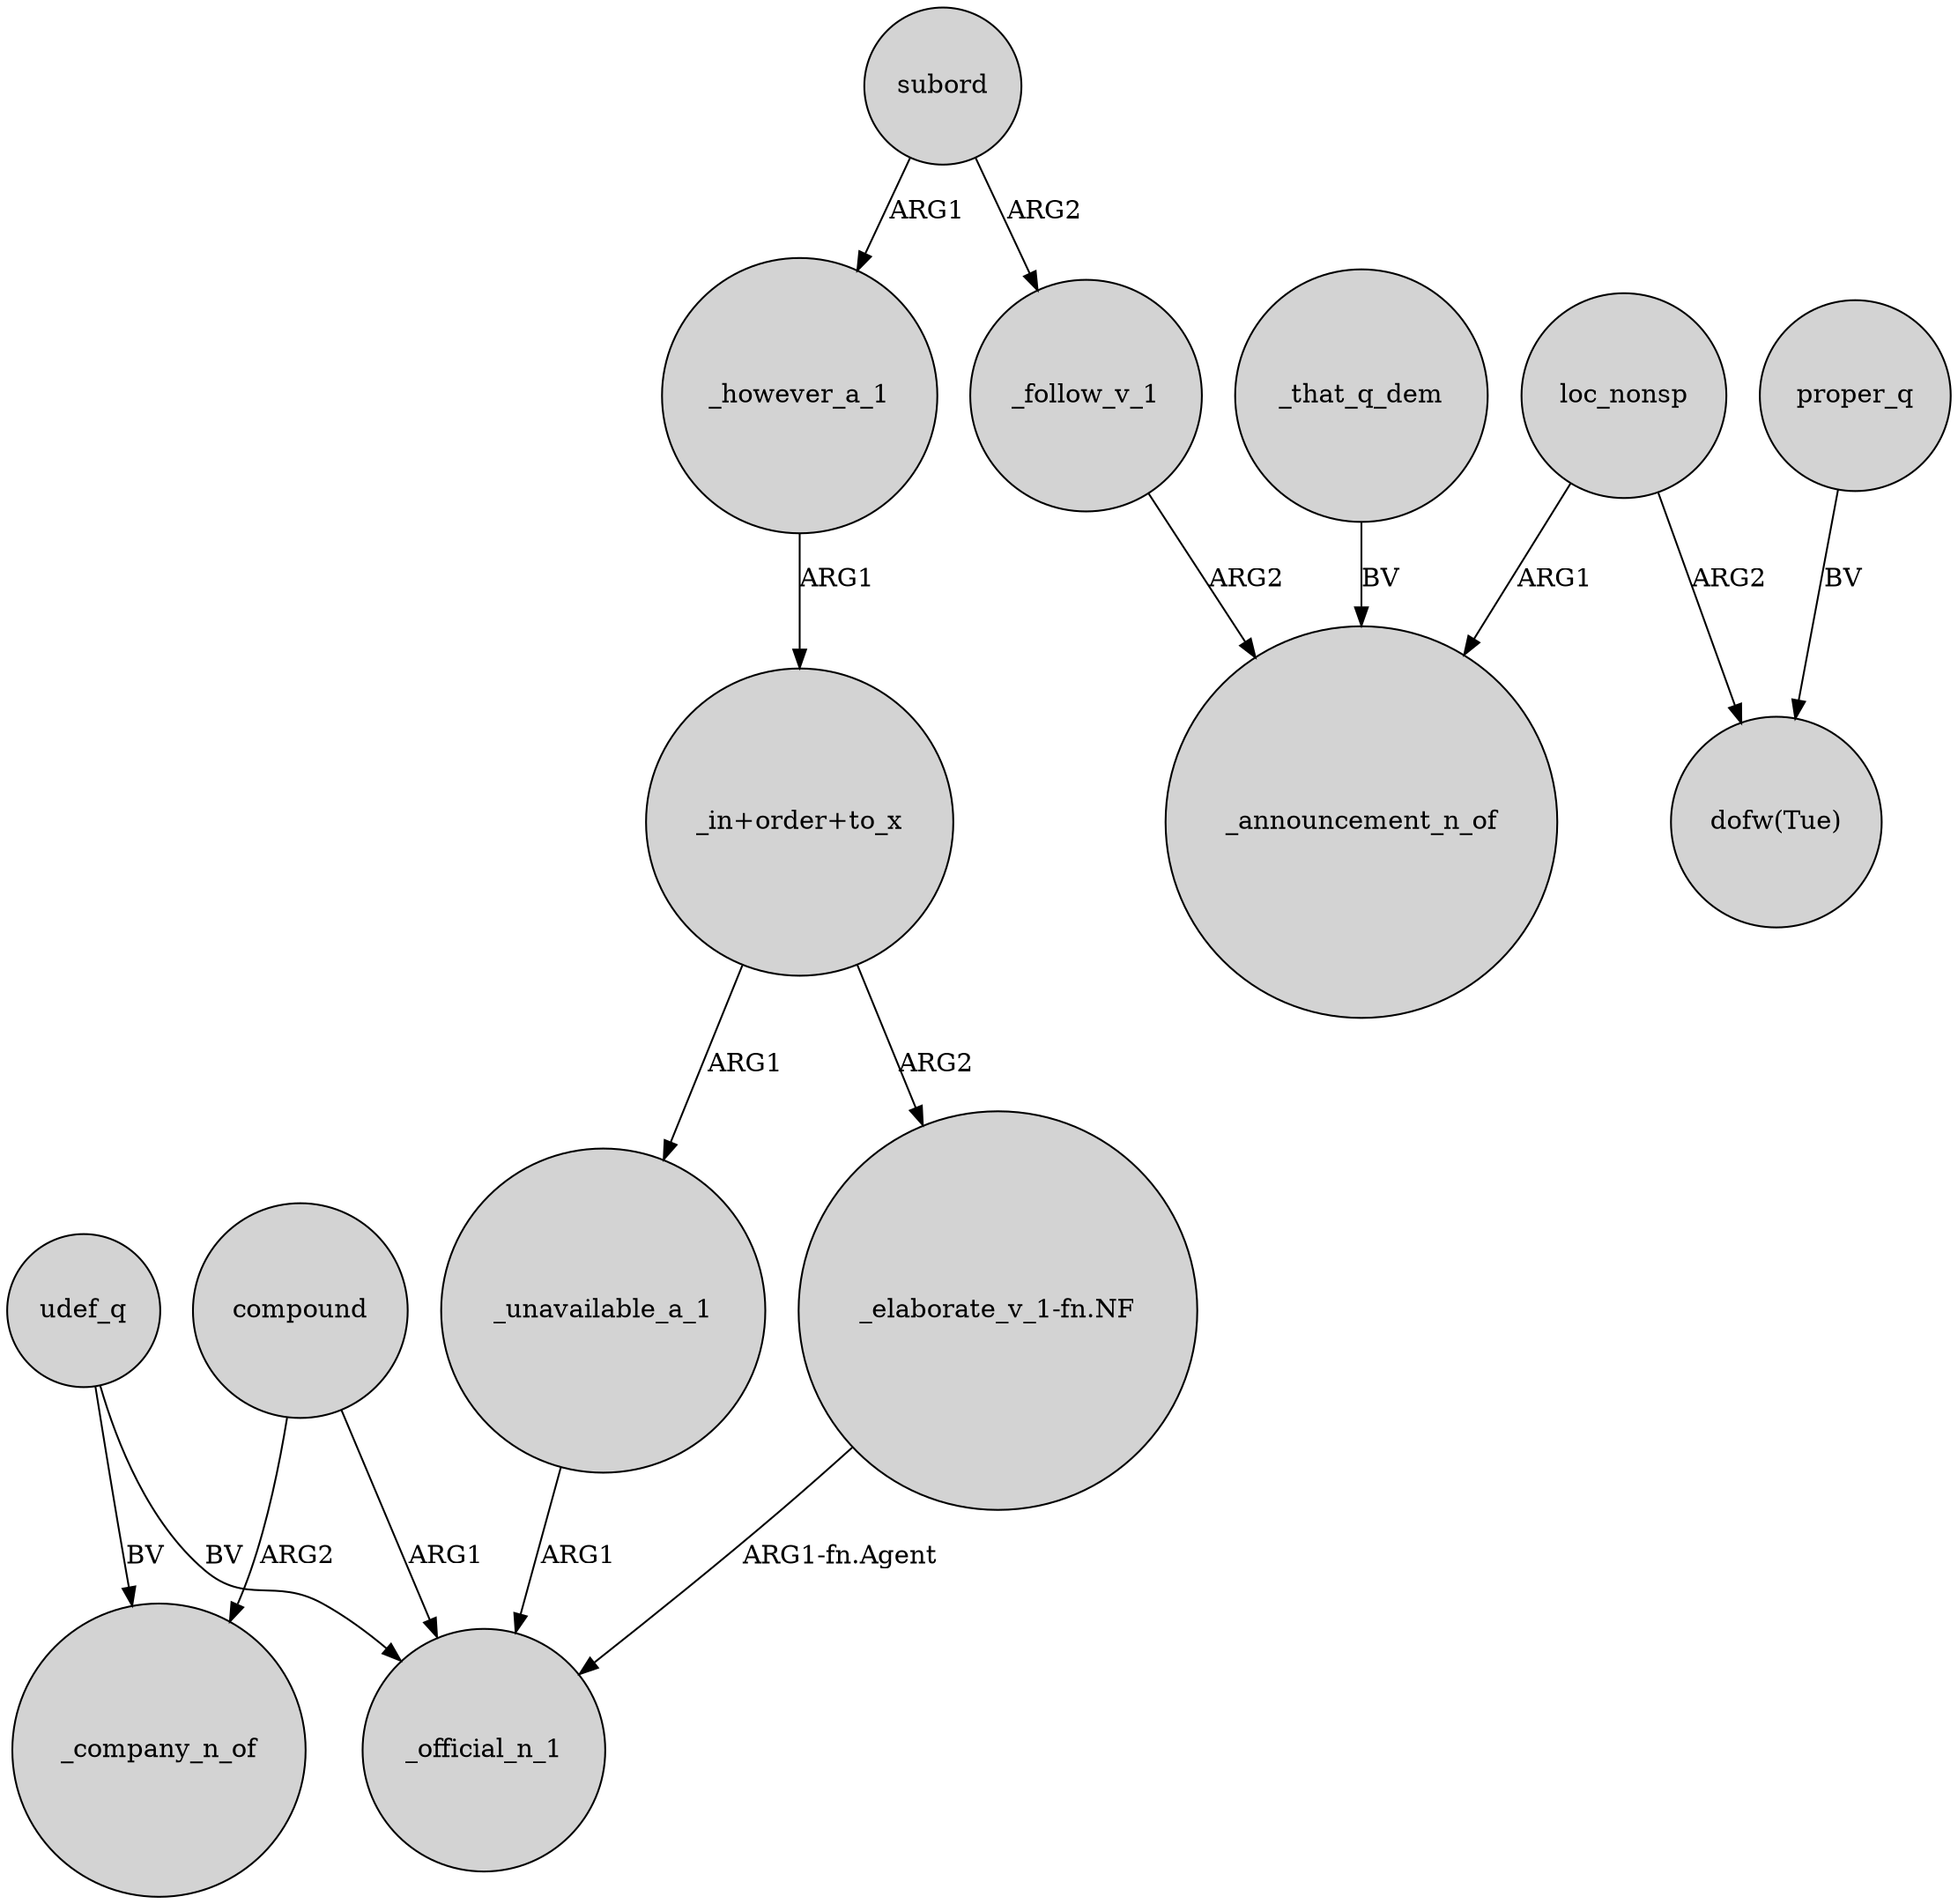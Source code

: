 digraph {
	node [shape=circle style=filled]
	"_elaborate_v_1-fn.NF" -> _official_n_1 [label="ARG1-fn.Agent"]
	_however_a_1 -> "_in+order+to_x" [label=ARG1]
	compound -> _official_n_1 [label=ARG1]
	"_in+order+to_x" -> "_elaborate_v_1-fn.NF" [label=ARG2]
	subord -> _however_a_1 [label=ARG1]
	subord -> _follow_v_1 [label=ARG2]
	_that_q_dem -> _announcement_n_of [label=BV]
	proper_q -> "dofw(Tue)" [label=BV]
	udef_q -> _official_n_1 [label=BV]
	_follow_v_1 -> _announcement_n_of [label=ARG2]
	loc_nonsp -> _announcement_n_of [label=ARG1]
	loc_nonsp -> "dofw(Tue)" [label=ARG2]
	compound -> _company_n_of [label=ARG2]
	udef_q -> _company_n_of [label=BV]
	_unavailable_a_1 -> _official_n_1 [label=ARG1]
	"_in+order+to_x" -> _unavailable_a_1 [label=ARG1]
}
